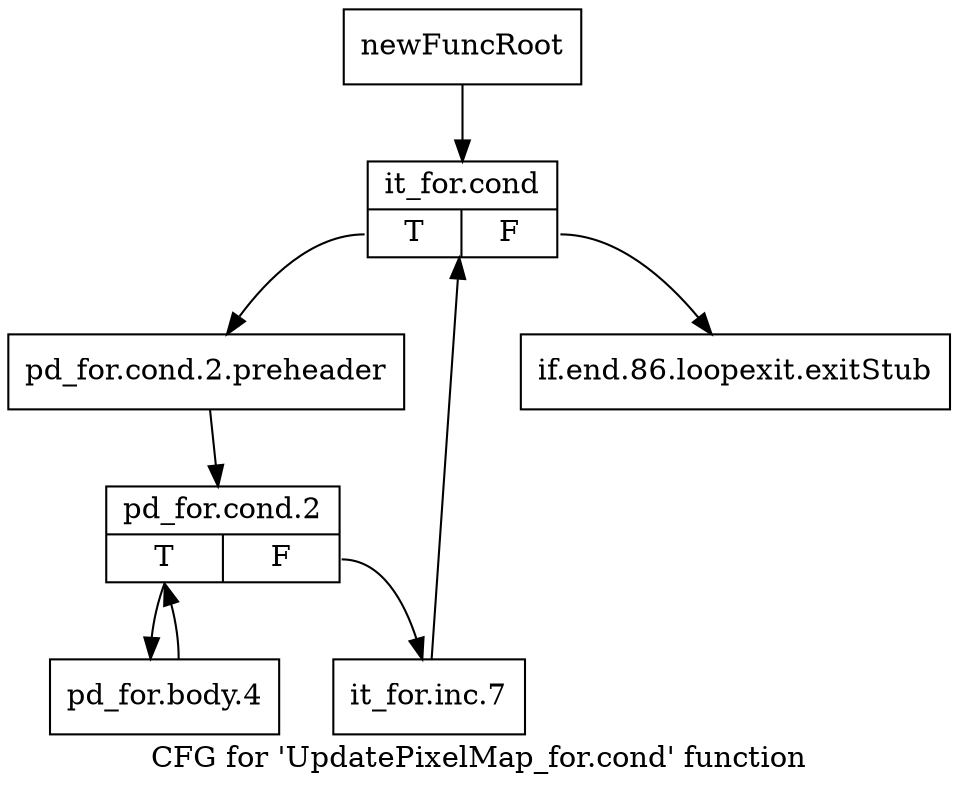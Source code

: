 digraph "CFG for 'UpdatePixelMap_for.cond' function" {
	label="CFG for 'UpdatePixelMap_for.cond' function";

	Node0x28237f0 [shape=record,label="{newFuncRoot}"];
	Node0x28237f0 -> Node0x2823c90;
	Node0x2823c40 [shape=record,label="{if.end.86.loopexit.exitStub}"];
	Node0x2823c90 [shape=record,label="{it_for.cond|{<s0>T|<s1>F}}"];
	Node0x2823c90:s0 -> Node0x2823ce0;
	Node0x2823c90:s1 -> Node0x2823c40;
	Node0x2823ce0 [shape=record,label="{pd_for.cond.2.preheader}"];
	Node0x2823ce0 -> Node0x2823d30;
	Node0x2823d30 [shape=record,label="{pd_for.cond.2|{<s0>T|<s1>F}}"];
	Node0x2823d30:s0 -> Node0x2823dd0;
	Node0x2823d30:s1 -> Node0x2823d80;
	Node0x2823d80 [shape=record,label="{it_for.inc.7}"];
	Node0x2823d80 -> Node0x2823c90;
	Node0x2823dd0 [shape=record,label="{pd_for.body.4}"];
	Node0x2823dd0 -> Node0x2823d30;
}
